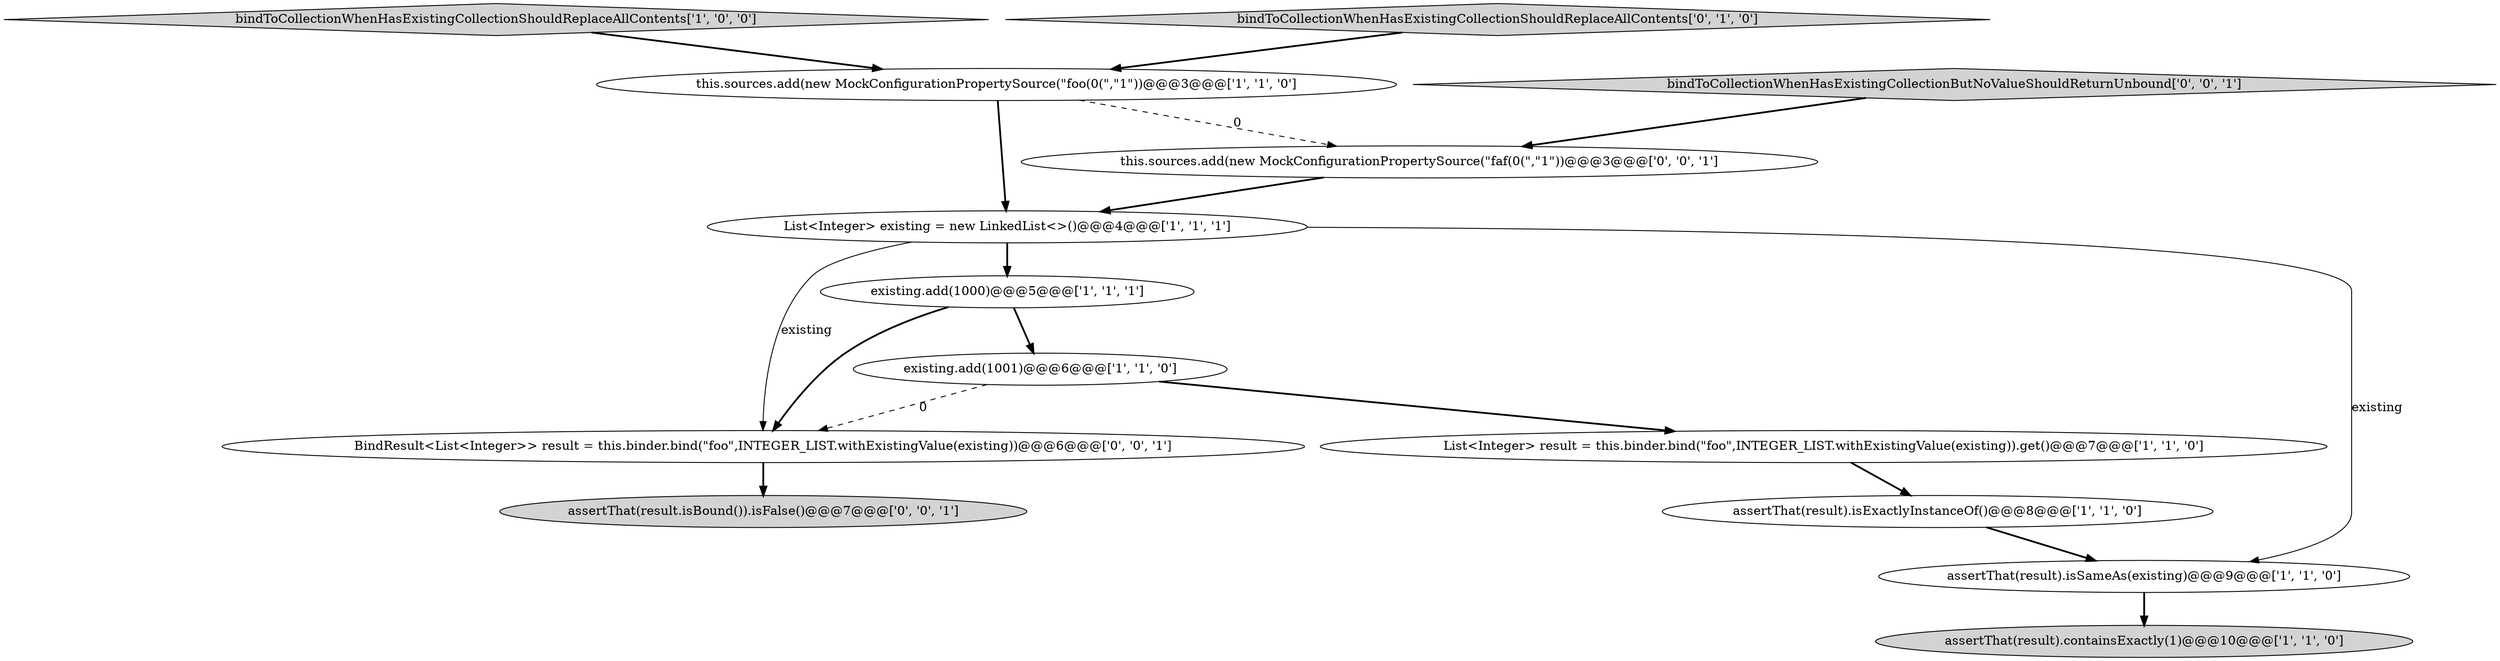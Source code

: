 digraph {
8 [style = filled, label = "bindToCollectionWhenHasExistingCollectionShouldReplaceAllContents['1', '0', '0']", fillcolor = lightgray, shape = diamond image = "AAA0AAABBB1BBB"];
7 [style = filled, label = "assertThat(result).containsExactly(1)@@@10@@@['1', '1', '0']", fillcolor = lightgray, shape = ellipse image = "AAA0AAABBB1BBB"];
11 [style = filled, label = "this.sources.add(new MockConfigurationPropertySource(\"faf(0(\",\"1\"))@@@3@@@['0', '0', '1']", fillcolor = white, shape = ellipse image = "AAA0AAABBB3BBB"];
12 [style = filled, label = "BindResult<List<Integer>> result = this.binder.bind(\"foo\",INTEGER_LIST.withExistingValue(existing))@@@6@@@['0', '0', '1']", fillcolor = white, shape = ellipse image = "AAA0AAABBB3BBB"];
2 [style = filled, label = "assertThat(result).isExactlyInstanceOf()@@@8@@@['1', '1', '0']", fillcolor = white, shape = ellipse image = "AAA0AAABBB1BBB"];
13 [style = filled, label = "assertThat(result.isBound()).isFalse()@@@7@@@['0', '0', '1']", fillcolor = lightgray, shape = ellipse image = "AAA0AAABBB3BBB"];
10 [style = filled, label = "bindToCollectionWhenHasExistingCollectionButNoValueShouldReturnUnbound['0', '0', '1']", fillcolor = lightgray, shape = diamond image = "AAA0AAABBB3BBB"];
1 [style = filled, label = "existing.add(1000)@@@5@@@['1', '1', '1']", fillcolor = white, shape = ellipse image = "AAA0AAABBB1BBB"];
9 [style = filled, label = "bindToCollectionWhenHasExistingCollectionShouldReplaceAllContents['0', '1', '0']", fillcolor = lightgray, shape = diamond image = "AAA0AAABBB2BBB"];
0 [style = filled, label = "List<Integer> existing = new LinkedList<>()@@@4@@@['1', '1', '1']", fillcolor = white, shape = ellipse image = "AAA0AAABBB1BBB"];
5 [style = filled, label = "this.sources.add(new MockConfigurationPropertySource(\"foo(0(\",\"1\"))@@@3@@@['1', '1', '0']", fillcolor = white, shape = ellipse image = "AAA0AAABBB1BBB"];
6 [style = filled, label = "existing.add(1001)@@@6@@@['1', '1', '0']", fillcolor = white, shape = ellipse image = "AAA0AAABBB1BBB"];
4 [style = filled, label = "List<Integer> result = this.binder.bind(\"foo\",INTEGER_LIST.withExistingValue(existing)).get()@@@7@@@['1', '1', '0']", fillcolor = white, shape = ellipse image = "AAA0AAABBB1BBB"];
3 [style = filled, label = "assertThat(result).isSameAs(existing)@@@9@@@['1', '1', '0']", fillcolor = white, shape = ellipse image = "AAA0AAABBB1BBB"];
9->5 [style = bold, label=""];
12->13 [style = bold, label=""];
6->4 [style = bold, label=""];
11->0 [style = bold, label=""];
1->6 [style = bold, label=""];
10->11 [style = bold, label=""];
4->2 [style = bold, label=""];
8->5 [style = bold, label=""];
5->0 [style = bold, label=""];
3->7 [style = bold, label=""];
0->3 [style = solid, label="existing"];
5->11 [style = dashed, label="0"];
0->12 [style = solid, label="existing"];
6->12 [style = dashed, label="0"];
0->1 [style = bold, label=""];
2->3 [style = bold, label=""];
1->12 [style = bold, label=""];
}
